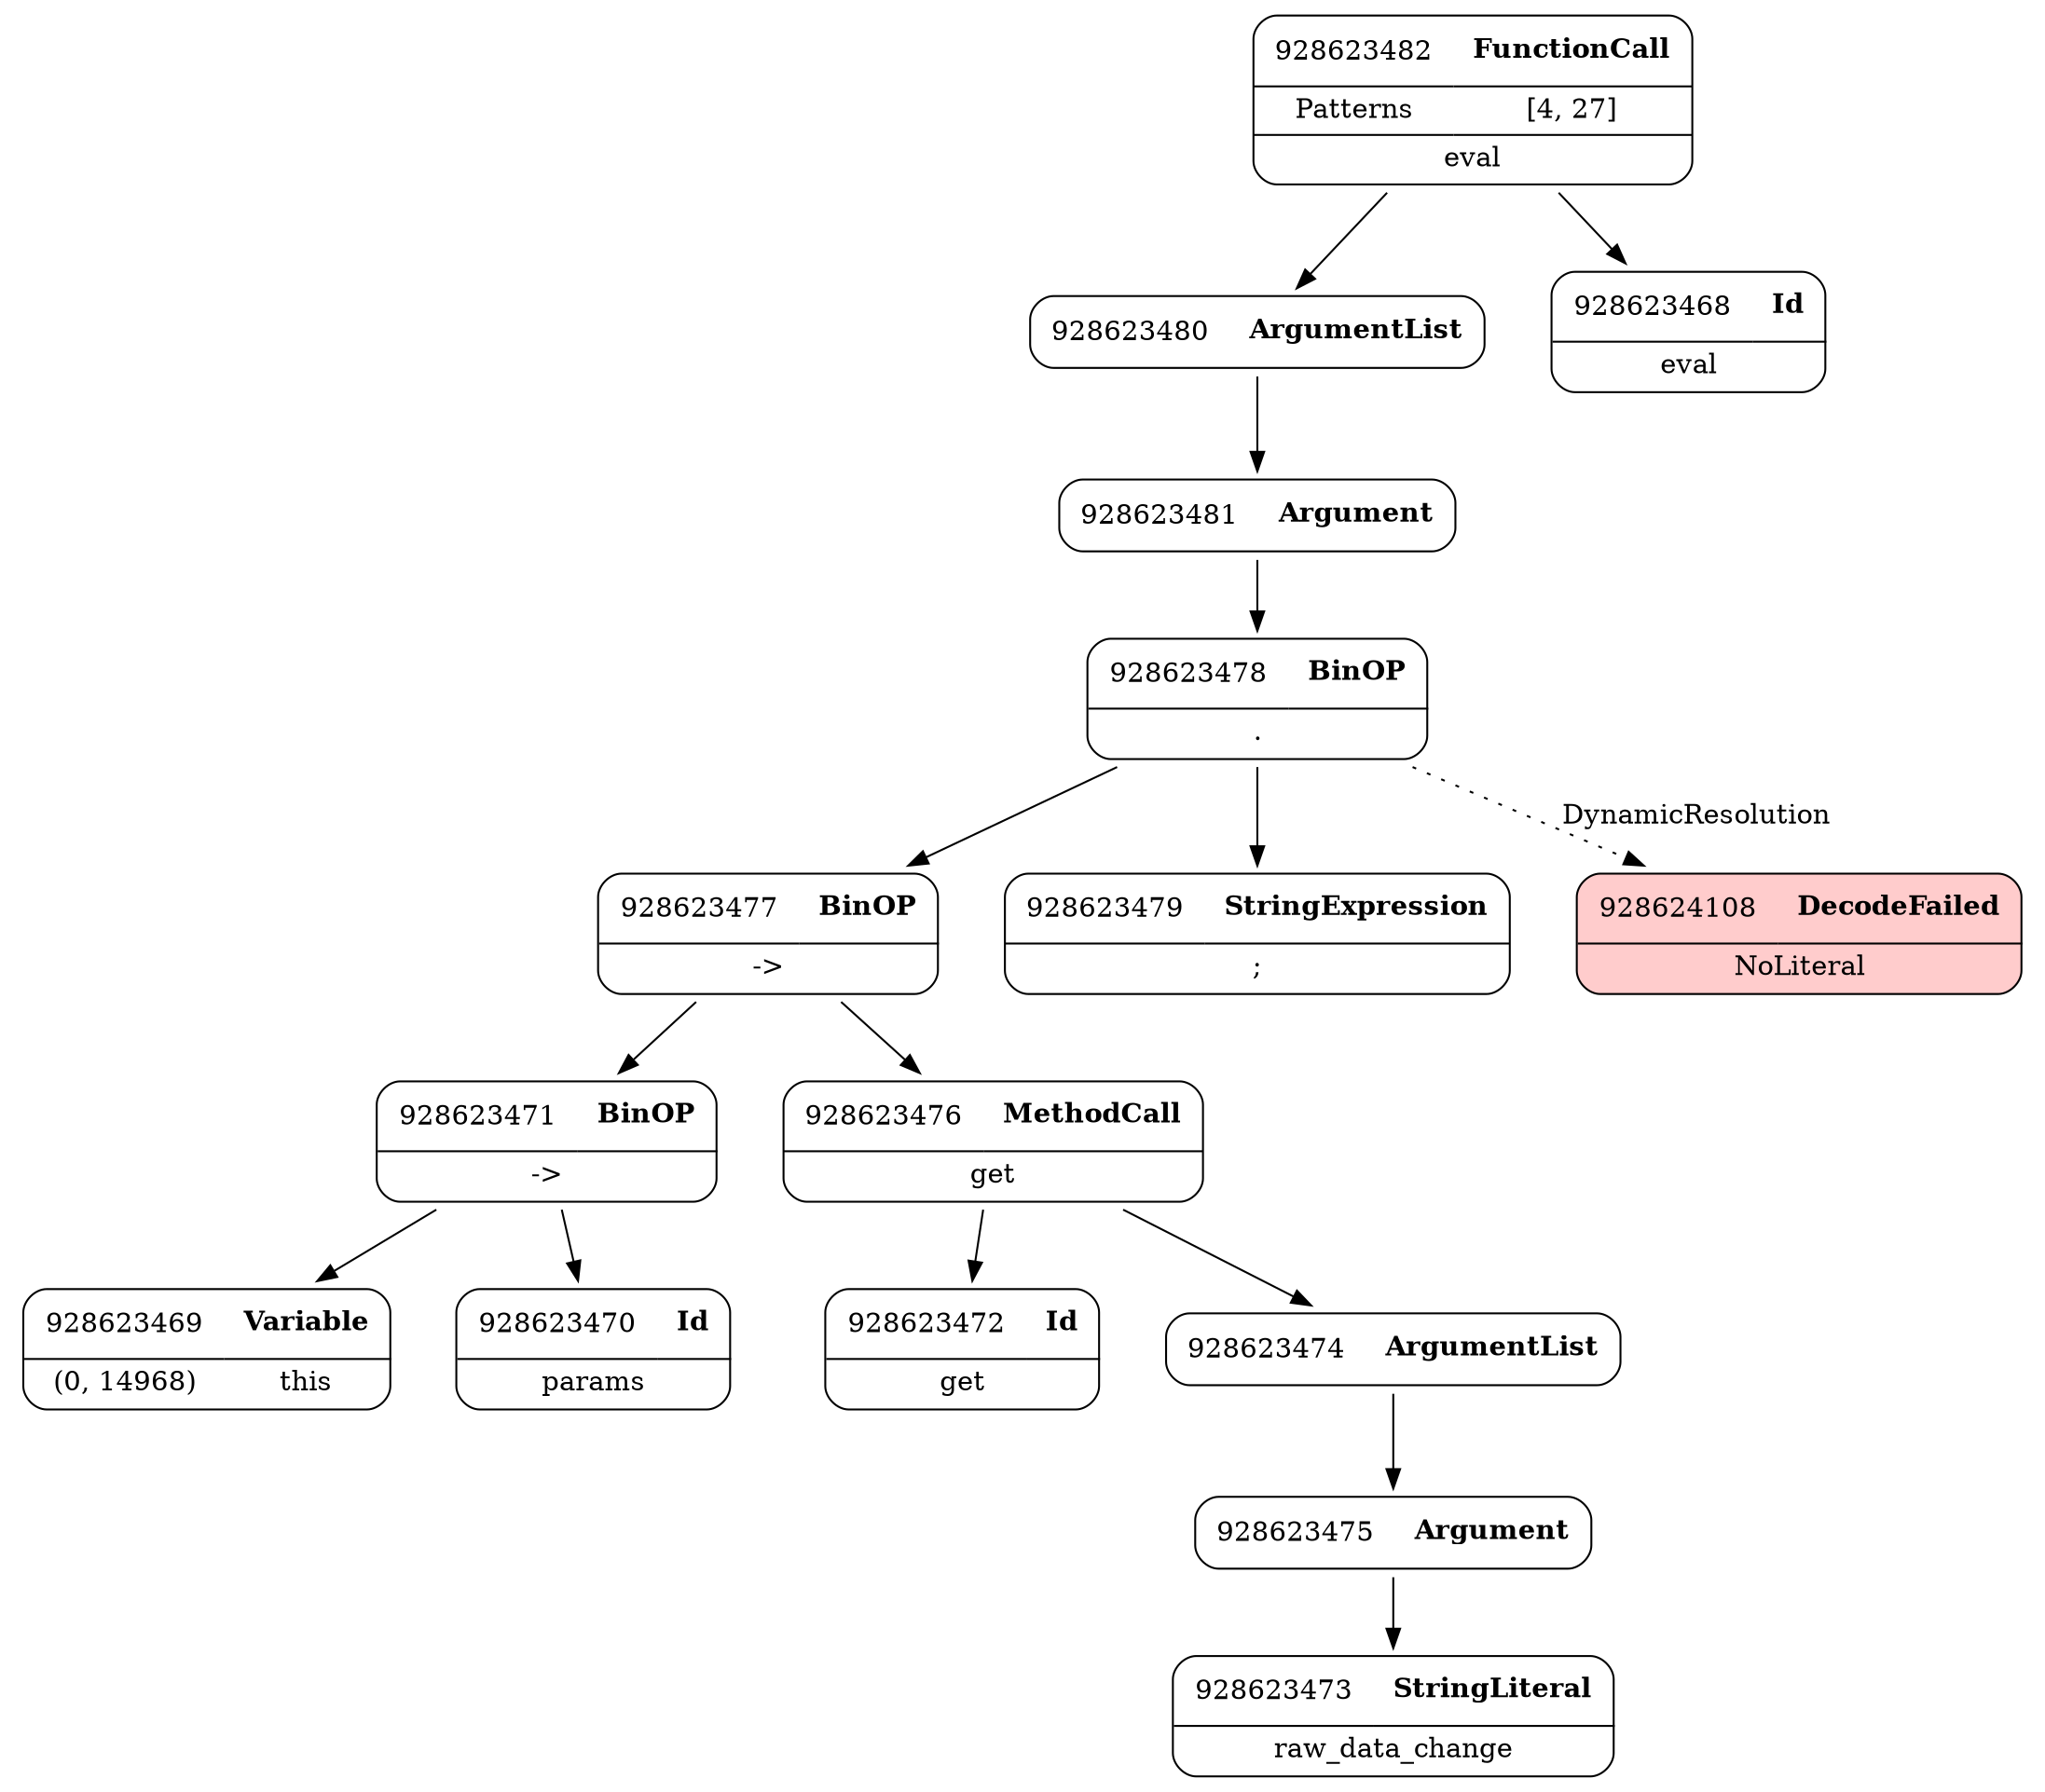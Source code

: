 digraph ast {
node [shape=none];
928623481 [label=<<TABLE border='1' cellspacing='0' cellpadding='10' style='rounded' ><TR><TD border='0'>928623481</TD><TD border='0'><B>Argument</B></TD></TR></TABLE>>];
928623481 -> 928623478 [weight=2];
928623480 [label=<<TABLE border='1' cellspacing='0' cellpadding='10' style='rounded' ><TR><TD border='0'>928623480</TD><TD border='0'><B>ArgumentList</B></TD></TR></TABLE>>];
928623480 -> 928623481 [weight=2];
928623482 [label=<<TABLE border='1' cellspacing='0' cellpadding='10' style='rounded' ><TR><TD border='0'>928623482</TD><TD border='0'><B>FunctionCall</B></TD></TR><HR/><TR><TD border='0' cellpadding='5'>Patterns</TD><TD border='0' cellpadding='5'>[4, 27]</TD></TR><HR/><TR><TD border='0' cellpadding='5' colspan='2'>eval</TD></TR></TABLE>>];
928623482 -> 928623468 [weight=2];
928623482 -> 928623480 [weight=2];
928623473 [label=<<TABLE border='1' cellspacing='0' cellpadding='10' style='rounded' ><TR><TD border='0'>928623473</TD><TD border='0'><B>StringLiteral</B></TD></TR><HR/><TR><TD border='0' cellpadding='5' colspan='2'>raw_data_change</TD></TR></TABLE>>];
928623472 [label=<<TABLE border='1' cellspacing='0' cellpadding='10' style='rounded' ><TR><TD border='0'>928623472</TD><TD border='0'><B>Id</B></TD></TR><HR/><TR><TD border='0' cellpadding='5' colspan='2'>get</TD></TR></TABLE>>];
928623475 [label=<<TABLE border='1' cellspacing='0' cellpadding='10' style='rounded' ><TR><TD border='0'>928623475</TD><TD border='0'><B>Argument</B></TD></TR></TABLE>>];
928623475 -> 928623473 [weight=2];
928623474 [label=<<TABLE border='1' cellspacing='0' cellpadding='10' style='rounded' ><TR><TD border='0'>928623474</TD><TD border='0'><B>ArgumentList</B></TD></TR></TABLE>>];
928623474 -> 928623475 [weight=2];
928623477 [label=<<TABLE border='1' cellspacing='0' cellpadding='10' style='rounded' ><TR><TD border='0'>928623477</TD><TD border='0'><B>BinOP</B></TD></TR><HR/><TR><TD border='0' cellpadding='5' colspan='2'>-&gt;</TD></TR></TABLE>>];
928623477 -> 928623471 [weight=2];
928623477 -> 928623476 [weight=2];
928623476 [label=<<TABLE border='1' cellspacing='0' cellpadding='10' style='rounded' ><TR><TD border='0'>928623476</TD><TD border='0'><B>MethodCall</B></TD></TR><HR/><TR><TD border='0' cellpadding='5' colspan='2'>get</TD></TR></TABLE>>];
928623476 -> 928623472 [weight=2];
928623476 -> 928623474 [weight=2];
928623479 [label=<<TABLE border='1' cellspacing='0' cellpadding='10' style='rounded' ><TR><TD border='0'>928623479</TD><TD border='0'><B>StringExpression</B></TD></TR><HR/><TR><TD border='0' cellpadding='5' colspan='2'>;</TD></TR></TABLE>>];
928623478 [label=<<TABLE border='1' cellspacing='0' cellpadding='10' style='rounded' ><TR><TD border='0'>928623478</TD><TD border='0'><B>BinOP</B></TD></TR><HR/><TR><TD border='0' cellpadding='5' colspan='2'>.</TD></TR></TABLE>>];
928623478 -> 928623477 [weight=2];
928623478 -> 928623479 [weight=2];
928623478 -> 928624108 [style=dotted,label=DynamicResolution];
928623469 [label=<<TABLE border='1' cellspacing='0' cellpadding='10' style='rounded' ><TR><TD border='0'>928623469</TD><TD border='0'><B>Variable</B></TD></TR><HR/><TR><TD border='0' cellpadding='5'>(0, 14968)</TD><TD border='0' cellpadding='5'>this</TD></TR></TABLE>>];
928623468 [label=<<TABLE border='1' cellspacing='0' cellpadding='10' style='rounded' ><TR><TD border='0'>928623468</TD><TD border='0'><B>Id</B></TD></TR><HR/><TR><TD border='0' cellpadding='5' colspan='2'>eval</TD></TR></TABLE>>];
928624108 [label=<<TABLE border='1' cellspacing='0' cellpadding='10' style='rounded' bgcolor='#FFCCCC' ><TR><TD border='0'>928624108</TD><TD border='0'><B>DecodeFailed</B></TD></TR><HR/><TR><TD border='0' cellpadding='5' colspan='2'>NoLiteral</TD></TR></TABLE>>];
928623471 [label=<<TABLE border='1' cellspacing='0' cellpadding='10' style='rounded' ><TR><TD border='0'>928623471</TD><TD border='0'><B>BinOP</B></TD></TR><HR/><TR><TD border='0' cellpadding='5' colspan='2'>-&gt;</TD></TR></TABLE>>];
928623471 -> 928623469 [weight=2];
928623471 -> 928623470 [weight=2];
928623470 [label=<<TABLE border='1' cellspacing='0' cellpadding='10' style='rounded' ><TR><TD border='0'>928623470</TD><TD border='0'><B>Id</B></TD></TR><HR/><TR><TD border='0' cellpadding='5' colspan='2'>params</TD></TR></TABLE>>];
}
